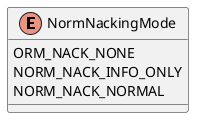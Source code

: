 @startuml
enum NormNackingMode {
    ORM_NACK_NONE
    NORM_NACK_INFO_ONLY
    NORM_NACK_NORMAL
}
@enduml